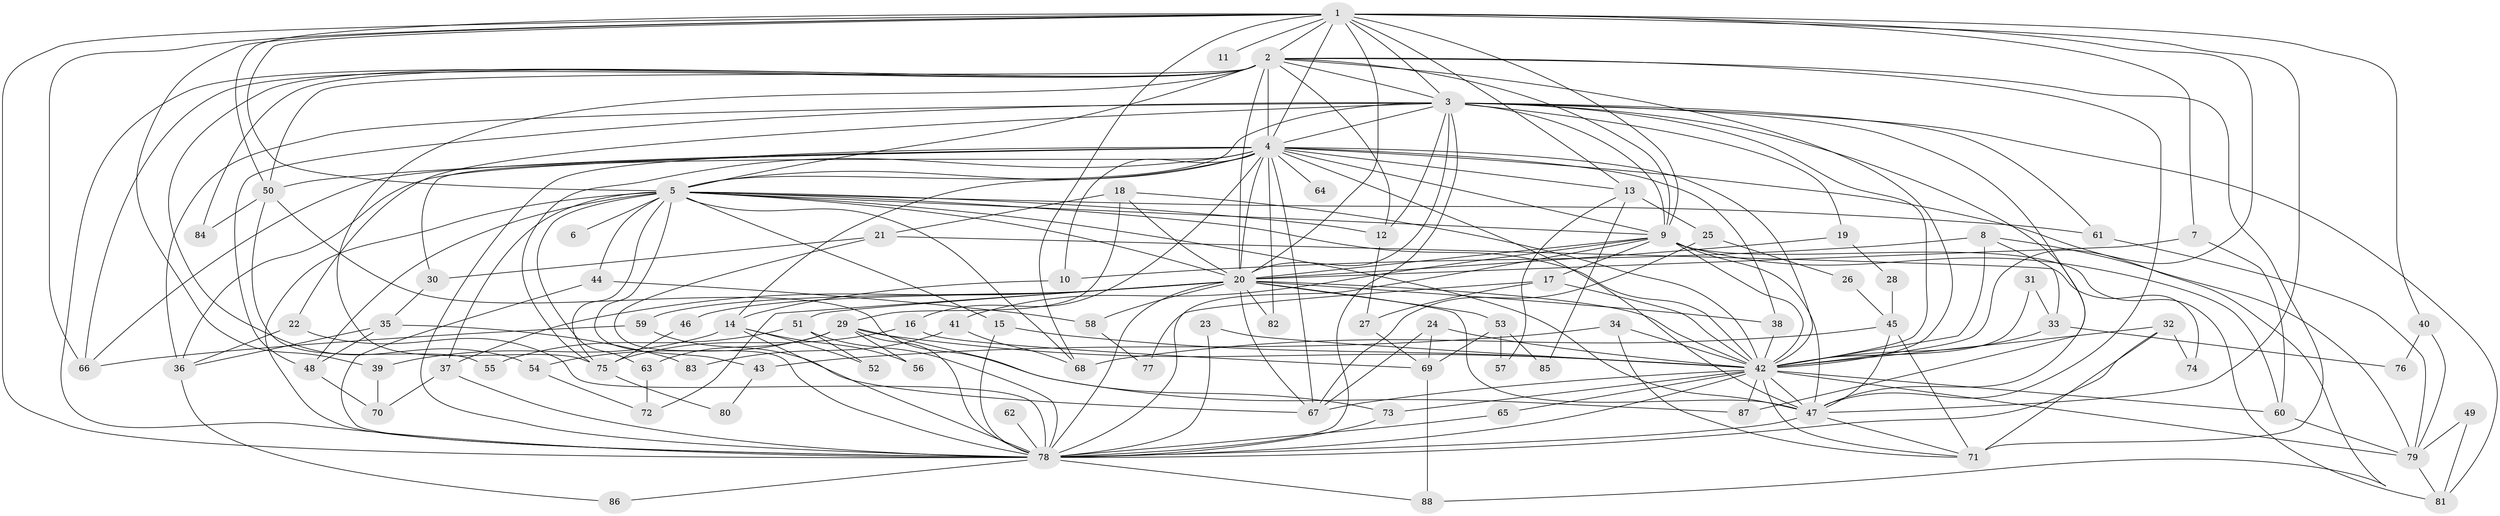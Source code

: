 // original degree distribution, {20: 0.008, 17: 0.016, 25: 0.008, 26: 0.016, 33: 0.008, 21: 0.008, 14: 0.008, 13: 0.008, 2: 0.44, 3: 0.288, 6: 0.04, 5: 0.056, 4: 0.08, 8: 0.008, 7: 0.008}
// Generated by graph-tools (version 1.1) at 2025/36/03/04/25 23:36:27]
// undirected, 88 vertices, 222 edges
graph export_dot {
  node [color=gray90,style=filled];
  1;
  2;
  3;
  4;
  5;
  6;
  7;
  8;
  9;
  10;
  11;
  12;
  13;
  14;
  15;
  16;
  17;
  18;
  19;
  20;
  21;
  22;
  23;
  24;
  25;
  26;
  27;
  28;
  29;
  30;
  31;
  32;
  33;
  34;
  35;
  36;
  37;
  38;
  39;
  40;
  41;
  42;
  43;
  44;
  45;
  46;
  47;
  48;
  49;
  50;
  51;
  52;
  53;
  54;
  55;
  56;
  57;
  58;
  59;
  60;
  61;
  62;
  63;
  64;
  65;
  66;
  67;
  68;
  69;
  70;
  71;
  72;
  73;
  74;
  75;
  76;
  77;
  78;
  79;
  80;
  81;
  82;
  83;
  84;
  85;
  86;
  87;
  88;
  1 -- 2 [weight=1.0];
  1 -- 3 [weight=1.0];
  1 -- 4 [weight=1.0];
  1 -- 5 [weight=1.0];
  1 -- 7 [weight=1.0];
  1 -- 9 [weight=2.0];
  1 -- 11 [weight=1.0];
  1 -- 13 [weight=1.0];
  1 -- 20 [weight=1.0];
  1 -- 39 [weight=1.0];
  1 -- 40 [weight=1.0];
  1 -- 42 [weight=1.0];
  1 -- 47 [weight=1.0];
  1 -- 50 [weight=1.0];
  1 -- 66 [weight=1.0];
  1 -- 68 [weight=1.0];
  1 -- 78 [weight=1.0];
  2 -- 3 [weight=1.0];
  2 -- 4 [weight=1.0];
  2 -- 5 [weight=1.0];
  2 -- 9 [weight=1.0];
  2 -- 12 [weight=1.0];
  2 -- 20 [weight=1.0];
  2 -- 42 [weight=1.0];
  2 -- 47 [weight=1.0];
  2 -- 50 [weight=1.0];
  2 -- 54 [weight=1.0];
  2 -- 66 [weight=1.0];
  2 -- 71 [weight=1.0];
  2 -- 75 [weight=1.0];
  2 -- 78 [weight=1.0];
  2 -- 84 [weight=1.0];
  3 -- 4 [weight=1.0];
  3 -- 5 [weight=1.0];
  3 -- 9 [weight=1.0];
  3 -- 12 [weight=1.0];
  3 -- 19 [weight=1.0];
  3 -- 20 [weight=1.0];
  3 -- 22 [weight=1.0];
  3 -- 36 [weight=1.0];
  3 -- 42 [weight=1.0];
  3 -- 47 [weight=1.0];
  3 -- 48 [weight=1.0];
  3 -- 61 [weight=1.0];
  3 -- 78 [weight=1.0];
  3 -- 81 [weight=1.0];
  3 -- 87 [weight=1.0];
  4 -- 5 [weight=1.0];
  4 -- 9 [weight=1.0];
  4 -- 10 [weight=1.0];
  4 -- 13 [weight=1.0];
  4 -- 14 [weight=1.0];
  4 -- 16 [weight=1.0];
  4 -- 20 [weight=2.0];
  4 -- 30 [weight=1.0];
  4 -- 36 [weight=1.0];
  4 -- 38 [weight=1.0];
  4 -- 42 [weight=2.0];
  4 -- 47 [weight=1.0];
  4 -- 50 [weight=1.0];
  4 -- 64 [weight=1.0];
  4 -- 66 [weight=1.0];
  4 -- 67 [weight=1.0];
  4 -- 75 [weight=1.0];
  4 -- 78 [weight=1.0];
  4 -- 82 [weight=1.0];
  4 -- 88 [weight=1.0];
  5 -- 6 [weight=1.0];
  5 -- 9 [weight=1.0];
  5 -- 12 [weight=1.0];
  5 -- 15 [weight=1.0];
  5 -- 20 [weight=1.0];
  5 -- 37 [weight=1.0];
  5 -- 42 [weight=1.0];
  5 -- 43 [weight=1.0];
  5 -- 44 [weight=1.0];
  5 -- 47 [weight=1.0];
  5 -- 48 [weight=1.0];
  5 -- 61 [weight=1.0];
  5 -- 63 [weight=1.0];
  5 -- 68 [weight=1.0];
  5 -- 75 [weight=1.0];
  5 -- 78 [weight=1.0];
  7 -- 20 [weight=1.0];
  7 -- 60 [weight=1.0];
  8 -- 10 [weight=1.0];
  8 -- 33 [weight=1.0];
  8 -- 42 [weight=1.0];
  8 -- 79 [weight=1.0];
  9 -- 17 [weight=1.0];
  9 -- 20 [weight=1.0];
  9 -- 41 [weight=1.0];
  9 -- 42 [weight=1.0];
  9 -- 47 [weight=1.0];
  9 -- 60 [weight=1.0];
  9 -- 78 [weight=1.0];
  9 -- 81 [weight=1.0];
  10 -- 14 [weight=1.0];
  12 -- 27 [weight=1.0];
  13 -- 25 [weight=1.0];
  13 -- 57 [weight=1.0];
  13 -- 85 [weight=1.0];
  14 -- 39 [weight=1.0];
  14 -- 52 [weight=1.0];
  14 -- 56 [weight=1.0];
  14 -- 78 [weight=1.0];
  15 -- 42 [weight=1.0];
  15 -- 78 [weight=1.0];
  16 -- 69 [weight=1.0];
  16 -- 75 [weight=1.0];
  17 -- 27 [weight=1.0];
  17 -- 42 [weight=1.0];
  17 -- 77 [weight=1.0];
  18 -- 20 [weight=1.0];
  18 -- 21 [weight=1.0];
  18 -- 29 [weight=1.0];
  18 -- 42 [weight=1.0];
  19 -- 20 [weight=1.0];
  19 -- 28 [weight=1.0];
  20 -- 37 [weight=1.0];
  20 -- 38 [weight=1.0];
  20 -- 42 [weight=1.0];
  20 -- 46 [weight=1.0];
  20 -- 47 [weight=2.0];
  20 -- 51 [weight=1.0];
  20 -- 53 [weight=1.0];
  20 -- 58 [weight=1.0];
  20 -- 59 [weight=1.0];
  20 -- 67 [weight=1.0];
  20 -- 72 [weight=1.0];
  20 -- 78 [weight=1.0];
  20 -- 82 [weight=2.0];
  21 -- 30 [weight=1.0];
  21 -- 74 [weight=1.0];
  21 -- 78 [weight=1.0];
  22 -- 36 [weight=1.0];
  22 -- 78 [weight=1.0];
  23 -- 42 [weight=1.0];
  23 -- 78 [weight=1.0];
  24 -- 42 [weight=1.0];
  24 -- 67 [weight=1.0];
  24 -- 69 [weight=1.0];
  25 -- 26 [weight=1.0];
  25 -- 67 [weight=1.0];
  26 -- 45 [weight=1.0];
  27 -- 69 [weight=1.0];
  28 -- 45 [weight=1.0];
  29 -- 42 [weight=2.0];
  29 -- 54 [weight=1.0];
  29 -- 56 [weight=1.0];
  29 -- 63 [weight=1.0];
  29 -- 78 [weight=1.0];
  29 -- 87 [weight=1.0];
  30 -- 35 [weight=1.0];
  31 -- 33 [weight=1.0];
  31 -- 42 [weight=1.0];
  32 -- 42 [weight=1.0];
  32 -- 71 [weight=1.0];
  32 -- 74 [weight=1.0];
  32 -- 78 [weight=1.0];
  33 -- 42 [weight=1.0];
  33 -- 76 [weight=1.0];
  34 -- 42 [weight=1.0];
  34 -- 43 [weight=1.0];
  34 -- 71 [weight=1.0];
  35 -- 36 [weight=1.0];
  35 -- 48 [weight=1.0];
  35 -- 83 [weight=1.0];
  36 -- 86 [weight=1.0];
  37 -- 70 [weight=1.0];
  37 -- 78 [weight=1.0];
  38 -- 42 [weight=1.0];
  39 -- 70 [weight=1.0];
  40 -- 76 [weight=1.0];
  40 -- 79 [weight=1.0];
  41 -- 68 [weight=1.0];
  41 -- 83 [weight=1.0];
  42 -- 47 [weight=1.0];
  42 -- 60 [weight=1.0];
  42 -- 65 [weight=1.0];
  42 -- 67 [weight=1.0];
  42 -- 71 [weight=1.0];
  42 -- 73 [weight=1.0];
  42 -- 78 [weight=1.0];
  42 -- 79 [weight=1.0];
  42 -- 87 [weight=1.0];
  43 -- 80 [weight=1.0];
  44 -- 58 [weight=1.0];
  44 -- 78 [weight=1.0];
  45 -- 47 [weight=1.0];
  45 -- 68 [weight=1.0];
  45 -- 71 [weight=1.0];
  46 -- 75 [weight=1.0];
  47 -- 71 [weight=1.0];
  47 -- 78 [weight=2.0];
  48 -- 70 [weight=1.0];
  49 -- 79 [weight=1.0];
  49 -- 81 [weight=1.0];
  50 -- 55 [weight=1.0];
  50 -- 73 [weight=1.0];
  50 -- 84 [weight=1.0];
  51 -- 52 [weight=1.0];
  51 -- 55 [weight=1.0];
  51 -- 78 [weight=1.0];
  53 -- 57 [weight=1.0];
  53 -- 69 [weight=1.0];
  53 -- 85 [weight=1.0];
  54 -- 72 [weight=1.0];
  58 -- 77 [weight=1.0];
  59 -- 66 [weight=1.0];
  59 -- 67 [weight=1.0];
  60 -- 79 [weight=1.0];
  61 -- 79 [weight=1.0];
  62 -- 78 [weight=1.0];
  63 -- 72 [weight=1.0];
  65 -- 78 [weight=1.0];
  69 -- 88 [weight=1.0];
  73 -- 78 [weight=1.0];
  75 -- 80 [weight=1.0];
  78 -- 86 [weight=1.0];
  78 -- 88 [weight=1.0];
  79 -- 81 [weight=1.0];
}

